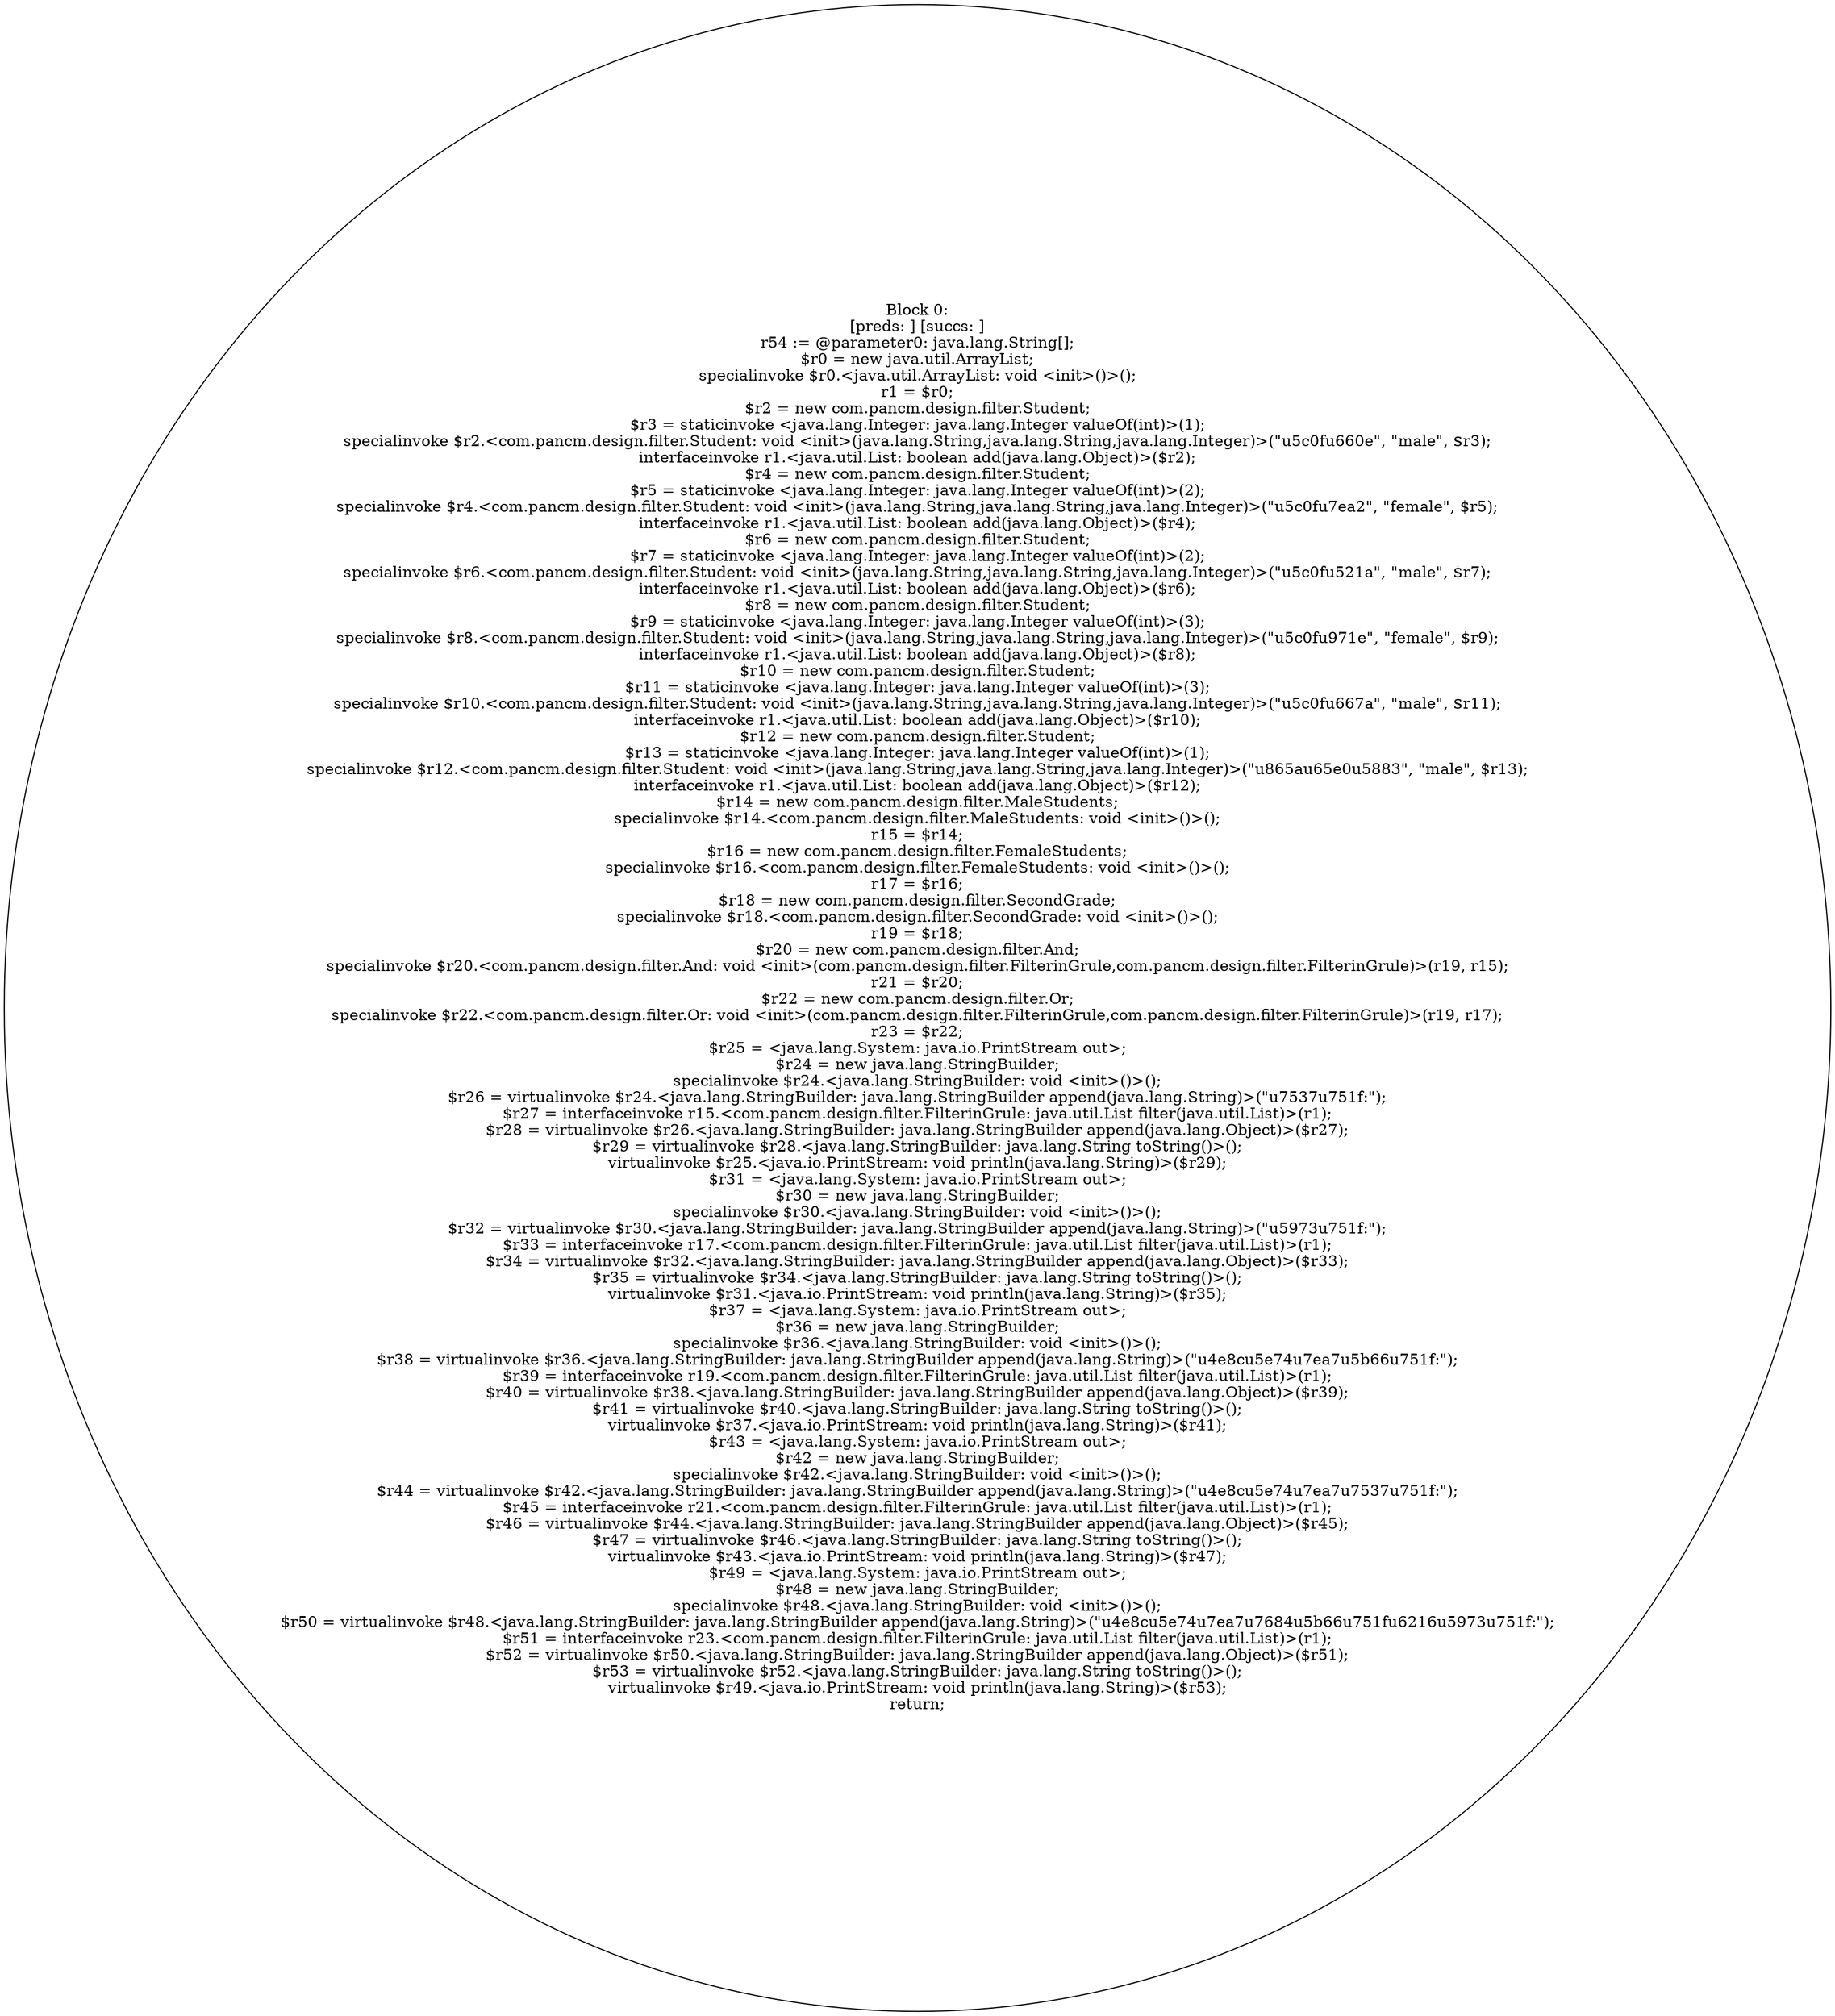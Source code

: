 digraph "unitGraph" {
    "Block 0:
[preds: ] [succs: ]
r54 := @parameter0: java.lang.String[];
$r0 = new java.util.ArrayList;
specialinvoke $r0.<java.util.ArrayList: void <init>()>();
r1 = $r0;
$r2 = new com.pancm.design.filter.Student;
$r3 = staticinvoke <java.lang.Integer: java.lang.Integer valueOf(int)>(1);
specialinvoke $r2.<com.pancm.design.filter.Student: void <init>(java.lang.String,java.lang.String,java.lang.Integer)>(\"\u5c0f\u660e\", \"male\", $r3);
interfaceinvoke r1.<java.util.List: boolean add(java.lang.Object)>($r2);
$r4 = new com.pancm.design.filter.Student;
$r5 = staticinvoke <java.lang.Integer: java.lang.Integer valueOf(int)>(2);
specialinvoke $r4.<com.pancm.design.filter.Student: void <init>(java.lang.String,java.lang.String,java.lang.Integer)>(\"\u5c0f\u7ea2\", \"female\", $r5);
interfaceinvoke r1.<java.util.List: boolean add(java.lang.Object)>($r4);
$r6 = new com.pancm.design.filter.Student;
$r7 = staticinvoke <java.lang.Integer: java.lang.Integer valueOf(int)>(2);
specialinvoke $r6.<com.pancm.design.filter.Student: void <init>(java.lang.String,java.lang.String,java.lang.Integer)>(\"\u5c0f\u521a\", \"male\", $r7);
interfaceinvoke r1.<java.util.List: boolean add(java.lang.Object)>($r6);
$r8 = new com.pancm.design.filter.Student;
$r9 = staticinvoke <java.lang.Integer: java.lang.Integer valueOf(int)>(3);
specialinvoke $r8.<com.pancm.design.filter.Student: void <init>(java.lang.String,java.lang.String,java.lang.Integer)>(\"\u5c0f\u971e\", \"female\", $r9);
interfaceinvoke r1.<java.util.List: boolean add(java.lang.Object)>($r8);
$r10 = new com.pancm.design.filter.Student;
$r11 = staticinvoke <java.lang.Integer: java.lang.Integer valueOf(int)>(3);
specialinvoke $r10.<com.pancm.design.filter.Student: void <init>(java.lang.String,java.lang.String,java.lang.Integer)>(\"\u5c0f\u667a\", \"male\", $r11);
interfaceinvoke r1.<java.util.List: boolean add(java.lang.Object)>($r10);
$r12 = new com.pancm.design.filter.Student;
$r13 = staticinvoke <java.lang.Integer: java.lang.Integer valueOf(int)>(1);
specialinvoke $r12.<com.pancm.design.filter.Student: void <init>(java.lang.String,java.lang.String,java.lang.Integer)>(\"\u865a\u65e0\u5883\", \"male\", $r13);
interfaceinvoke r1.<java.util.List: boolean add(java.lang.Object)>($r12);
$r14 = new com.pancm.design.filter.MaleStudents;
specialinvoke $r14.<com.pancm.design.filter.MaleStudents: void <init>()>();
r15 = $r14;
$r16 = new com.pancm.design.filter.FemaleStudents;
specialinvoke $r16.<com.pancm.design.filter.FemaleStudents: void <init>()>();
r17 = $r16;
$r18 = new com.pancm.design.filter.SecondGrade;
specialinvoke $r18.<com.pancm.design.filter.SecondGrade: void <init>()>();
r19 = $r18;
$r20 = new com.pancm.design.filter.And;
specialinvoke $r20.<com.pancm.design.filter.And: void <init>(com.pancm.design.filter.FilterinGrule,com.pancm.design.filter.FilterinGrule)>(r19, r15);
r21 = $r20;
$r22 = new com.pancm.design.filter.Or;
specialinvoke $r22.<com.pancm.design.filter.Or: void <init>(com.pancm.design.filter.FilterinGrule,com.pancm.design.filter.FilterinGrule)>(r19, r17);
r23 = $r22;
$r25 = <java.lang.System: java.io.PrintStream out>;
$r24 = new java.lang.StringBuilder;
specialinvoke $r24.<java.lang.StringBuilder: void <init>()>();
$r26 = virtualinvoke $r24.<java.lang.StringBuilder: java.lang.StringBuilder append(java.lang.String)>(\"\u7537\u751f:\");
$r27 = interfaceinvoke r15.<com.pancm.design.filter.FilterinGrule: java.util.List filter(java.util.List)>(r1);
$r28 = virtualinvoke $r26.<java.lang.StringBuilder: java.lang.StringBuilder append(java.lang.Object)>($r27);
$r29 = virtualinvoke $r28.<java.lang.StringBuilder: java.lang.String toString()>();
virtualinvoke $r25.<java.io.PrintStream: void println(java.lang.String)>($r29);
$r31 = <java.lang.System: java.io.PrintStream out>;
$r30 = new java.lang.StringBuilder;
specialinvoke $r30.<java.lang.StringBuilder: void <init>()>();
$r32 = virtualinvoke $r30.<java.lang.StringBuilder: java.lang.StringBuilder append(java.lang.String)>(\"\u5973\u751f:\");
$r33 = interfaceinvoke r17.<com.pancm.design.filter.FilterinGrule: java.util.List filter(java.util.List)>(r1);
$r34 = virtualinvoke $r32.<java.lang.StringBuilder: java.lang.StringBuilder append(java.lang.Object)>($r33);
$r35 = virtualinvoke $r34.<java.lang.StringBuilder: java.lang.String toString()>();
virtualinvoke $r31.<java.io.PrintStream: void println(java.lang.String)>($r35);
$r37 = <java.lang.System: java.io.PrintStream out>;
$r36 = new java.lang.StringBuilder;
specialinvoke $r36.<java.lang.StringBuilder: void <init>()>();
$r38 = virtualinvoke $r36.<java.lang.StringBuilder: java.lang.StringBuilder append(java.lang.String)>(\"\u4e8c\u5e74\u7ea7\u5b66\u751f:\");
$r39 = interfaceinvoke r19.<com.pancm.design.filter.FilterinGrule: java.util.List filter(java.util.List)>(r1);
$r40 = virtualinvoke $r38.<java.lang.StringBuilder: java.lang.StringBuilder append(java.lang.Object)>($r39);
$r41 = virtualinvoke $r40.<java.lang.StringBuilder: java.lang.String toString()>();
virtualinvoke $r37.<java.io.PrintStream: void println(java.lang.String)>($r41);
$r43 = <java.lang.System: java.io.PrintStream out>;
$r42 = new java.lang.StringBuilder;
specialinvoke $r42.<java.lang.StringBuilder: void <init>()>();
$r44 = virtualinvoke $r42.<java.lang.StringBuilder: java.lang.StringBuilder append(java.lang.String)>(\"\u4e8c\u5e74\u7ea7\u7537\u751f:\");
$r45 = interfaceinvoke r21.<com.pancm.design.filter.FilterinGrule: java.util.List filter(java.util.List)>(r1);
$r46 = virtualinvoke $r44.<java.lang.StringBuilder: java.lang.StringBuilder append(java.lang.Object)>($r45);
$r47 = virtualinvoke $r46.<java.lang.StringBuilder: java.lang.String toString()>();
virtualinvoke $r43.<java.io.PrintStream: void println(java.lang.String)>($r47);
$r49 = <java.lang.System: java.io.PrintStream out>;
$r48 = new java.lang.StringBuilder;
specialinvoke $r48.<java.lang.StringBuilder: void <init>()>();
$r50 = virtualinvoke $r48.<java.lang.StringBuilder: java.lang.StringBuilder append(java.lang.String)>(\"\u4e8c\u5e74\u7ea7\u7684\u5b66\u751f\u6216\u5973\u751f:\");
$r51 = interfaceinvoke r23.<com.pancm.design.filter.FilterinGrule: java.util.List filter(java.util.List)>(r1);
$r52 = virtualinvoke $r50.<java.lang.StringBuilder: java.lang.StringBuilder append(java.lang.Object)>($r51);
$r53 = virtualinvoke $r52.<java.lang.StringBuilder: java.lang.String toString()>();
virtualinvoke $r49.<java.io.PrintStream: void println(java.lang.String)>($r53);
return;
"
}
